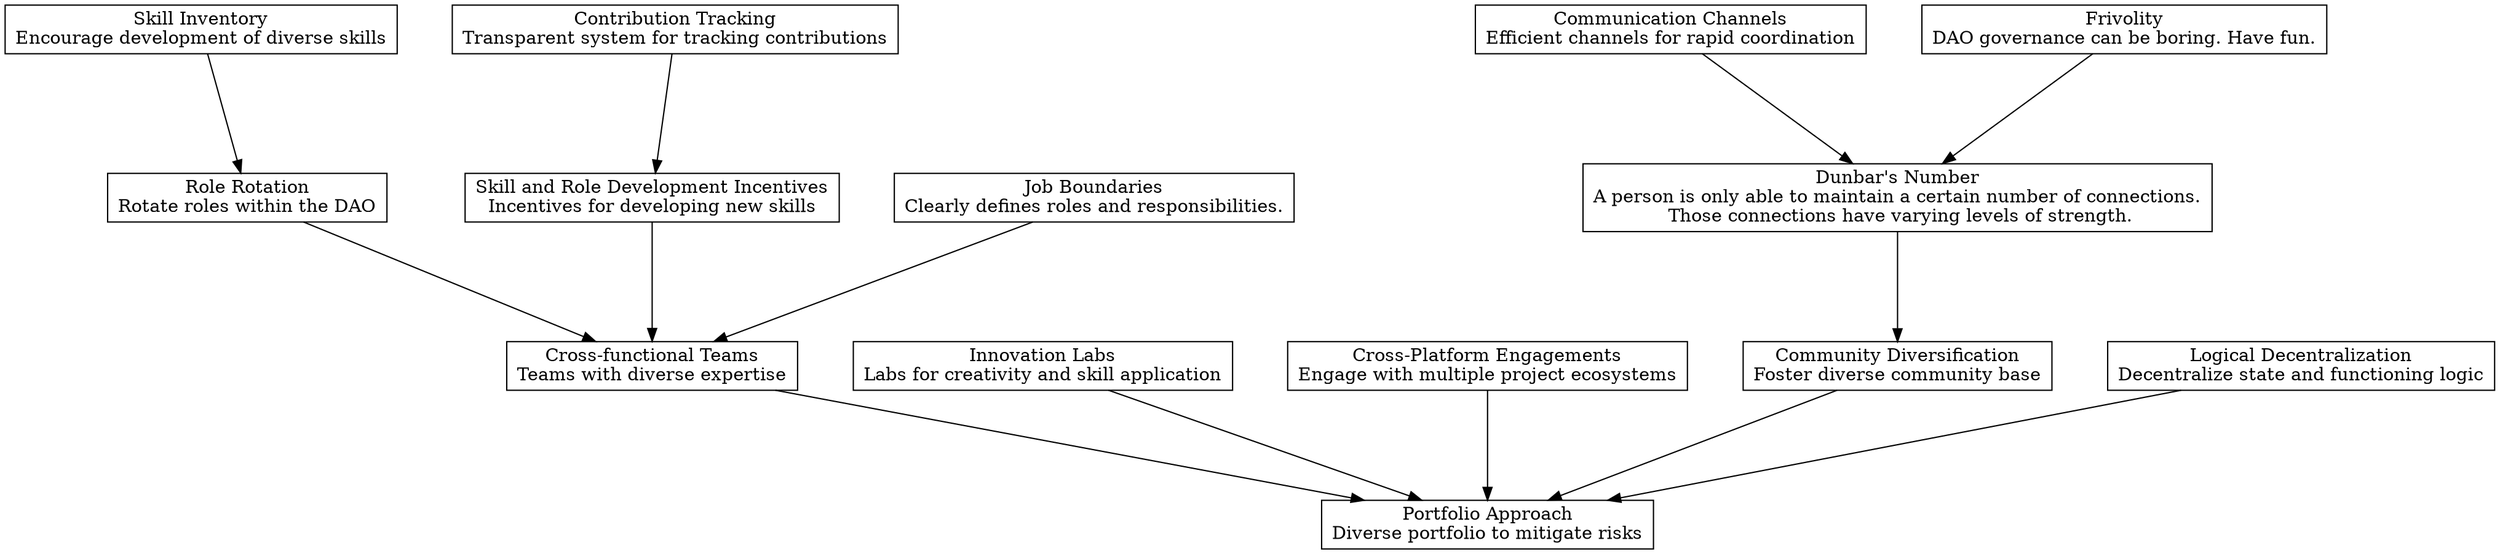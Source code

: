 digraph "" {
	graph [nodesep=0.6,
		rankdir=TB,
		ranksep=1.2
	];
	node [label="\N",
		shape=box
	];
	"Portfolio Approach"	[label="Portfolio Approach\nDiverse portfolio to mitigate risks"];
	"Cross-functional Teams"	[label="Cross-functional Teams\nTeams with diverse expertise"];
	"Cross-functional Teams" -> "Portfolio Approach";
	"Innovation Labs"	[label="Innovation Labs\nLabs for creativity and skill application"];
	"Innovation Labs" -> "Portfolio Approach";
	"Cross-Platform Engagements"	[label="Cross-Platform Engagements\nEngage with multiple project ecosystems"];
	"Cross-Platform Engagements" -> "Portfolio Approach";
	"Community Diversification"	[label="Community Diversification\nFoster diverse community base"];
	"Community Diversification" -> "Portfolio Approach";
	"Logical Decentralization"	[label="Logical Decentralization\nDecentralize state and functioning logic"];
	"Logical Decentralization" -> "Portfolio Approach";
	"Dunbar's Number"	[label="Dunbar's Number\nA person is only able to maintain a certain number of connections.\n Those connections have varying levels of strength."];
	"Dunbar's Number" -> "Community Diversification";
	"Communication Channels"	[label="Communication Channels\nEfficient channels for rapid coordination"];
	"Communication Channels" -> "Dunbar's Number";
	Frivolity	[label="Frivolity\nDAO governance can be boring. Have fun.\n"];
	Frivolity -> "Dunbar's Number";
	"Role Rotation"	[label="Role Rotation\nRotate roles within the DAO"];
	"Role Rotation" -> "Cross-functional Teams";
	"Skill and Role Development Incentives"	[label="Skill and Role Development Incentives\nIncentives for developing new skills"];
	"Skill and Role Development Incentives" -> "Cross-functional Teams";
	"Job Boundaries"	[label="Job Boundaries\nClearly defines roles and responsibilities."];
	"Job Boundaries" -> "Cross-functional Teams";
	"Contribution Tracking"	[label="Contribution Tracking\nTransparent system for tracking contributions"];
	"Contribution Tracking" -> "Skill and Role Development Incentives";
	"Skill Inventory"	[label="Skill Inventory\nEncourage development of diverse skills"];
	"Skill Inventory" -> "Role Rotation";
}
